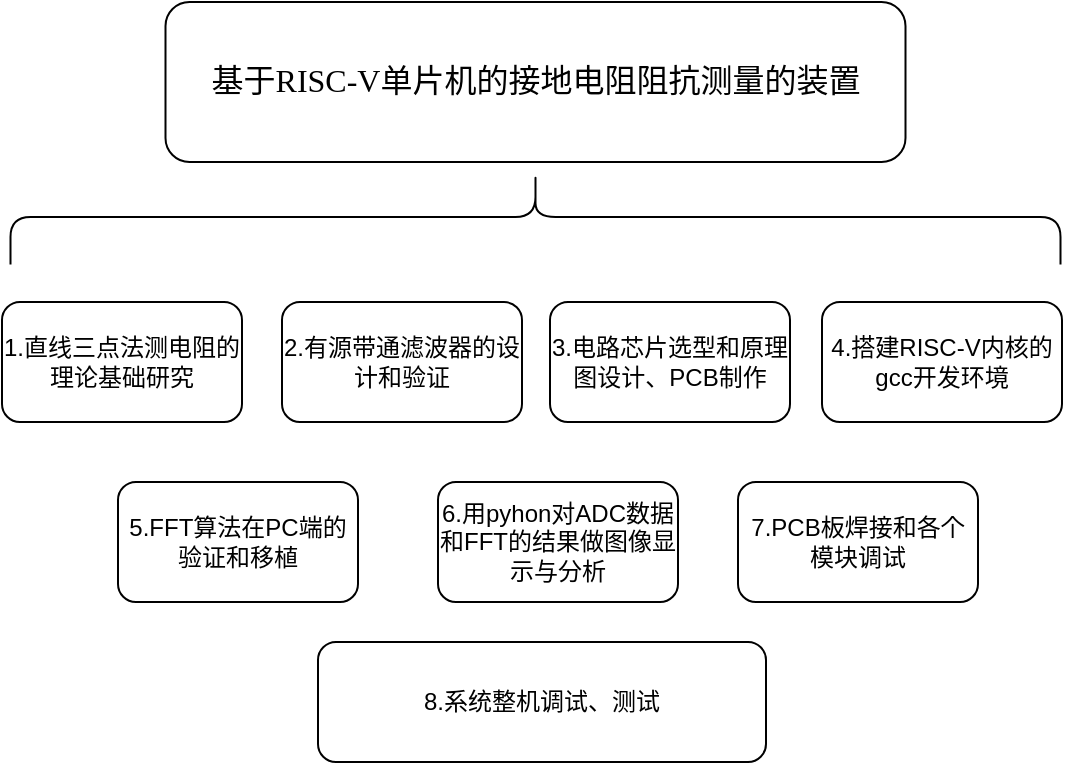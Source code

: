 <mxfile version="20.0.1" type="github" pages="2">
  <diagram id="QvxMBBVeg6zyAkM6D_pC" name="Page-1">
    <mxGraphModel dx="791" dy="554" grid="1" gridSize="10" guides="1" tooltips="1" connect="1" arrows="1" fold="1" page="1" pageScale="1" pageWidth="827" pageHeight="1169" math="0" shadow="0">
      <root>
        <mxCell id="0" />
        <mxCell id="1" parent="0" />
        <mxCell id="dnnVuCcSxBWRgz99yjNH-2" value="&lt;div style=&quot;line-height: 1.15; font-size: 14px;&quot;&gt;&lt;span style=&quot;font-size: 16px; font-family: SimSun, STSong;&quot;&gt;基于RISC-V单片机的接地电阻阻抗测量的装置&lt;/span&gt;&lt;/div&gt;" style="rounded=1;whiteSpace=wrap;html=1;" parent="1" vertex="1">
          <mxGeometry x="113.75" y="320" width="370" height="80" as="geometry" />
        </mxCell>
        <mxCell id="dnnVuCcSxBWRgz99yjNH-3" value="1.直线三点法测电阻的理论基础研究" style="rounded=1;whiteSpace=wrap;html=1;" parent="1" vertex="1">
          <mxGeometry x="32" y="470" width="120" height="60" as="geometry" />
        </mxCell>
        <mxCell id="dnnVuCcSxBWRgz99yjNH-4" value="2.有源带通滤波器的设计和验证" style="rounded=1;whiteSpace=wrap;html=1;" parent="1" vertex="1">
          <mxGeometry x="172" y="470" width="120" height="60" as="geometry" />
        </mxCell>
        <mxCell id="dnnVuCcSxBWRgz99yjNH-5" value="3.电路芯片选型和原理图设计、PCB制作" style="rounded=1;whiteSpace=wrap;html=1;" parent="1" vertex="1">
          <mxGeometry x="306" y="470" width="120" height="60" as="geometry" />
        </mxCell>
        <mxCell id="dnnVuCcSxBWRgz99yjNH-6" value="4.搭建RISC-V内核的gcc开发环境" style="rounded=1;whiteSpace=wrap;html=1;" parent="1" vertex="1">
          <mxGeometry x="442" y="470" width="120" height="60" as="geometry" />
        </mxCell>
        <mxCell id="dnnVuCcSxBWRgz99yjNH-7" value="5.FFT算法在PC端的验证和移植" style="rounded=1;whiteSpace=wrap;html=1;" parent="1" vertex="1">
          <mxGeometry x="90" y="560" width="120" height="60" as="geometry" />
        </mxCell>
        <mxCell id="dnnVuCcSxBWRgz99yjNH-8" value="6.用pyhon对ADC数据和FFT的结果做图像显示与分析" style="rounded=1;whiteSpace=wrap;html=1;" parent="1" vertex="1">
          <mxGeometry x="250" y="560" width="120" height="60" as="geometry" />
        </mxCell>
        <mxCell id="dnnVuCcSxBWRgz99yjNH-9" value="7.PCB板焊接和各个模块调试" style="rounded=1;whiteSpace=wrap;html=1;" parent="1" vertex="1">
          <mxGeometry x="400" y="560" width="120" height="60" as="geometry" />
        </mxCell>
        <mxCell id="dnnVuCcSxBWRgz99yjNH-10" value="" style="shape=curlyBracket;whiteSpace=wrap;html=1;rounded=1;flipH=1;rotation=-90;" parent="1" vertex="1">
          <mxGeometry x="275" y="165" width="47.5" height="525" as="geometry" />
        </mxCell>
        <mxCell id="_EiHc8GY-MG9RCgvwrMe-1" value="8.系统整机调试、测试" style="rounded=1;whiteSpace=wrap;html=1;" parent="1" vertex="1">
          <mxGeometry x="190" y="640" width="224" height="60" as="geometry" />
        </mxCell>
      </root>
    </mxGraphModel>
  </diagram>
  <diagram id="pXkHfEUldZDFgWh4v4Ue" name="Page-2">
    <mxGraphModel dx="877" dy="469" grid="1" gridSize="10" guides="1" tooltips="1" connect="1" arrows="1" fold="1" page="1" pageScale="1" pageWidth="827" pageHeight="1169" background="#ffffff" math="0" shadow="1">
      <root>
        <mxCell id="0" />
        <mxCell id="1" parent="0" />
        <mxCell id="gbUDC9QKZ-wvfJT30D0X-1" value="&lt;div style=&quot;line-height: 1.15; font-size: 14px;&quot;&gt;&lt;span style=&quot;font-size: 16px; font-family: SimSun, STSong;&quot;&gt;基于RISC-V单片机的接地电阻阻抗测量的装置&lt;/span&gt;&lt;/div&gt;" style="rounded=1;whiteSpace=wrap;html=1;" vertex="1" parent="1">
          <mxGeometry x="113.75" y="350" width="370" height="50" as="geometry" />
        </mxCell>
        <mxCell id="gbUDC9QKZ-wvfJT30D0X-9" value="" style="shape=curlyBracket;whiteSpace=wrap;html=1;rounded=1;flipH=1;rotation=-90;" vertex="1" parent="1">
          <mxGeometry x="278.75" y="246.25" width="47.5" height="362.5" as="geometry" />
        </mxCell>
        <mxCell id="gbUDC9QKZ-wvfJT30D0X-15" value="&lt;span style=&quot;&quot;&gt;1.直线三点法测电阻的理论基础研究&lt;/span&gt;" style="ellipse;whiteSpace=wrap;html=1;" vertex="1" parent="1">
          <mxGeometry x="60" y="450" width="130" height="80" as="geometry" />
        </mxCell>
        <mxCell id="gbUDC9QKZ-wvfJT30D0X-16" value="&lt;span style=&quot;&quot;&gt;2.有源带通滤波器的设计和验证&lt;/span&gt;" style="ellipse;whiteSpace=wrap;html=1;" vertex="1" parent="1">
          <mxGeometry x="238.75" y="450" width="127.5" height="80" as="geometry" />
        </mxCell>
        <mxCell id="gbUDC9QKZ-wvfJT30D0X-17" value="&lt;span style=&quot;&quot;&gt;3.快速傅里叶变换的理论研究、验证和移植&lt;/span&gt;" style="ellipse;whiteSpace=wrap;html=1;" vertex="1" parent="1">
          <mxGeometry x="420" y="450" width="130" height="80" as="geometry" />
        </mxCell>
        <mxCell id="gbUDC9QKZ-wvfJT30D0X-18" value="关键问题一：深入学习理解直线三点法测电阻的理论，掌握其工作原理和使用方法。" style="rounded=1;whiteSpace=wrap;html=1;" vertex="1" parent="1">
          <mxGeometry x="60" y="555" width="130" height="85" as="geometry" />
        </mxCell>
        <mxCell id="gbUDC9QKZ-wvfJT30D0X-19" value="" style="endArrow=none;html=1;rounded=0;entryX=0.5;entryY=1;entryDx=0;entryDy=0;exitX=0.5;exitY=0;exitDx=0;exitDy=0;" edge="1" parent="1" source="gbUDC9QKZ-wvfJT30D0X-18" target="gbUDC9QKZ-wvfJT30D0X-15">
          <mxGeometry width="50" height="50" relative="1" as="geometry">
            <mxPoint x="250" y="620" as="sourcePoint" />
            <mxPoint x="300" y="570" as="targetPoint" />
          </mxGeometry>
        </mxCell>
        <mxCell id="gbUDC9QKZ-wvfJT30D0X-21" value="关键问题二：如何处理使用好有源滤波器，处理好信噪比，提高系统的抗干扰能力" style="rounded=1;whiteSpace=wrap;html=1;" vertex="1" parent="1">
          <mxGeometry x="232.5" y="560" width="140" height="80" as="geometry" />
        </mxCell>
        <mxCell id="gbUDC9QKZ-wvfJT30D0X-22" value="关键问题三：如何运用快速傅里叶变换将时域信号转换到频域分析" style="rounded=1;whiteSpace=wrap;html=1;" vertex="1" parent="1">
          <mxGeometry x="420" y="560" width="130" height="80" as="geometry" />
        </mxCell>
        <mxCell id="gbUDC9QKZ-wvfJT30D0X-23" value="" style="endArrow=none;html=1;rounded=0;entryX=0.5;entryY=1;entryDx=0;entryDy=0;exitX=0.5;exitY=0;exitDx=0;exitDy=0;" edge="1" parent="1" source="gbUDC9QKZ-wvfJT30D0X-21" target="gbUDC9QKZ-wvfJT30D0X-16">
          <mxGeometry width="50" height="50" relative="1" as="geometry">
            <mxPoint x="640" y="570" as="sourcePoint" />
            <mxPoint x="690" y="520" as="targetPoint" />
          </mxGeometry>
        </mxCell>
        <mxCell id="gbUDC9QKZ-wvfJT30D0X-24" value="" style="endArrow=none;html=1;rounded=0;entryX=0.5;entryY=1;entryDx=0;entryDy=0;exitX=0.5;exitY=0;exitDx=0;exitDy=0;" edge="1" parent="1" source="gbUDC9QKZ-wvfJT30D0X-22" target="gbUDC9QKZ-wvfJT30D0X-17">
          <mxGeometry width="50" height="50" relative="1" as="geometry">
            <mxPoint x="720" y="580" as="sourcePoint" />
            <mxPoint x="770" y="530" as="targetPoint" />
          </mxGeometry>
        </mxCell>
      </root>
    </mxGraphModel>
  </diagram>
</mxfile>
